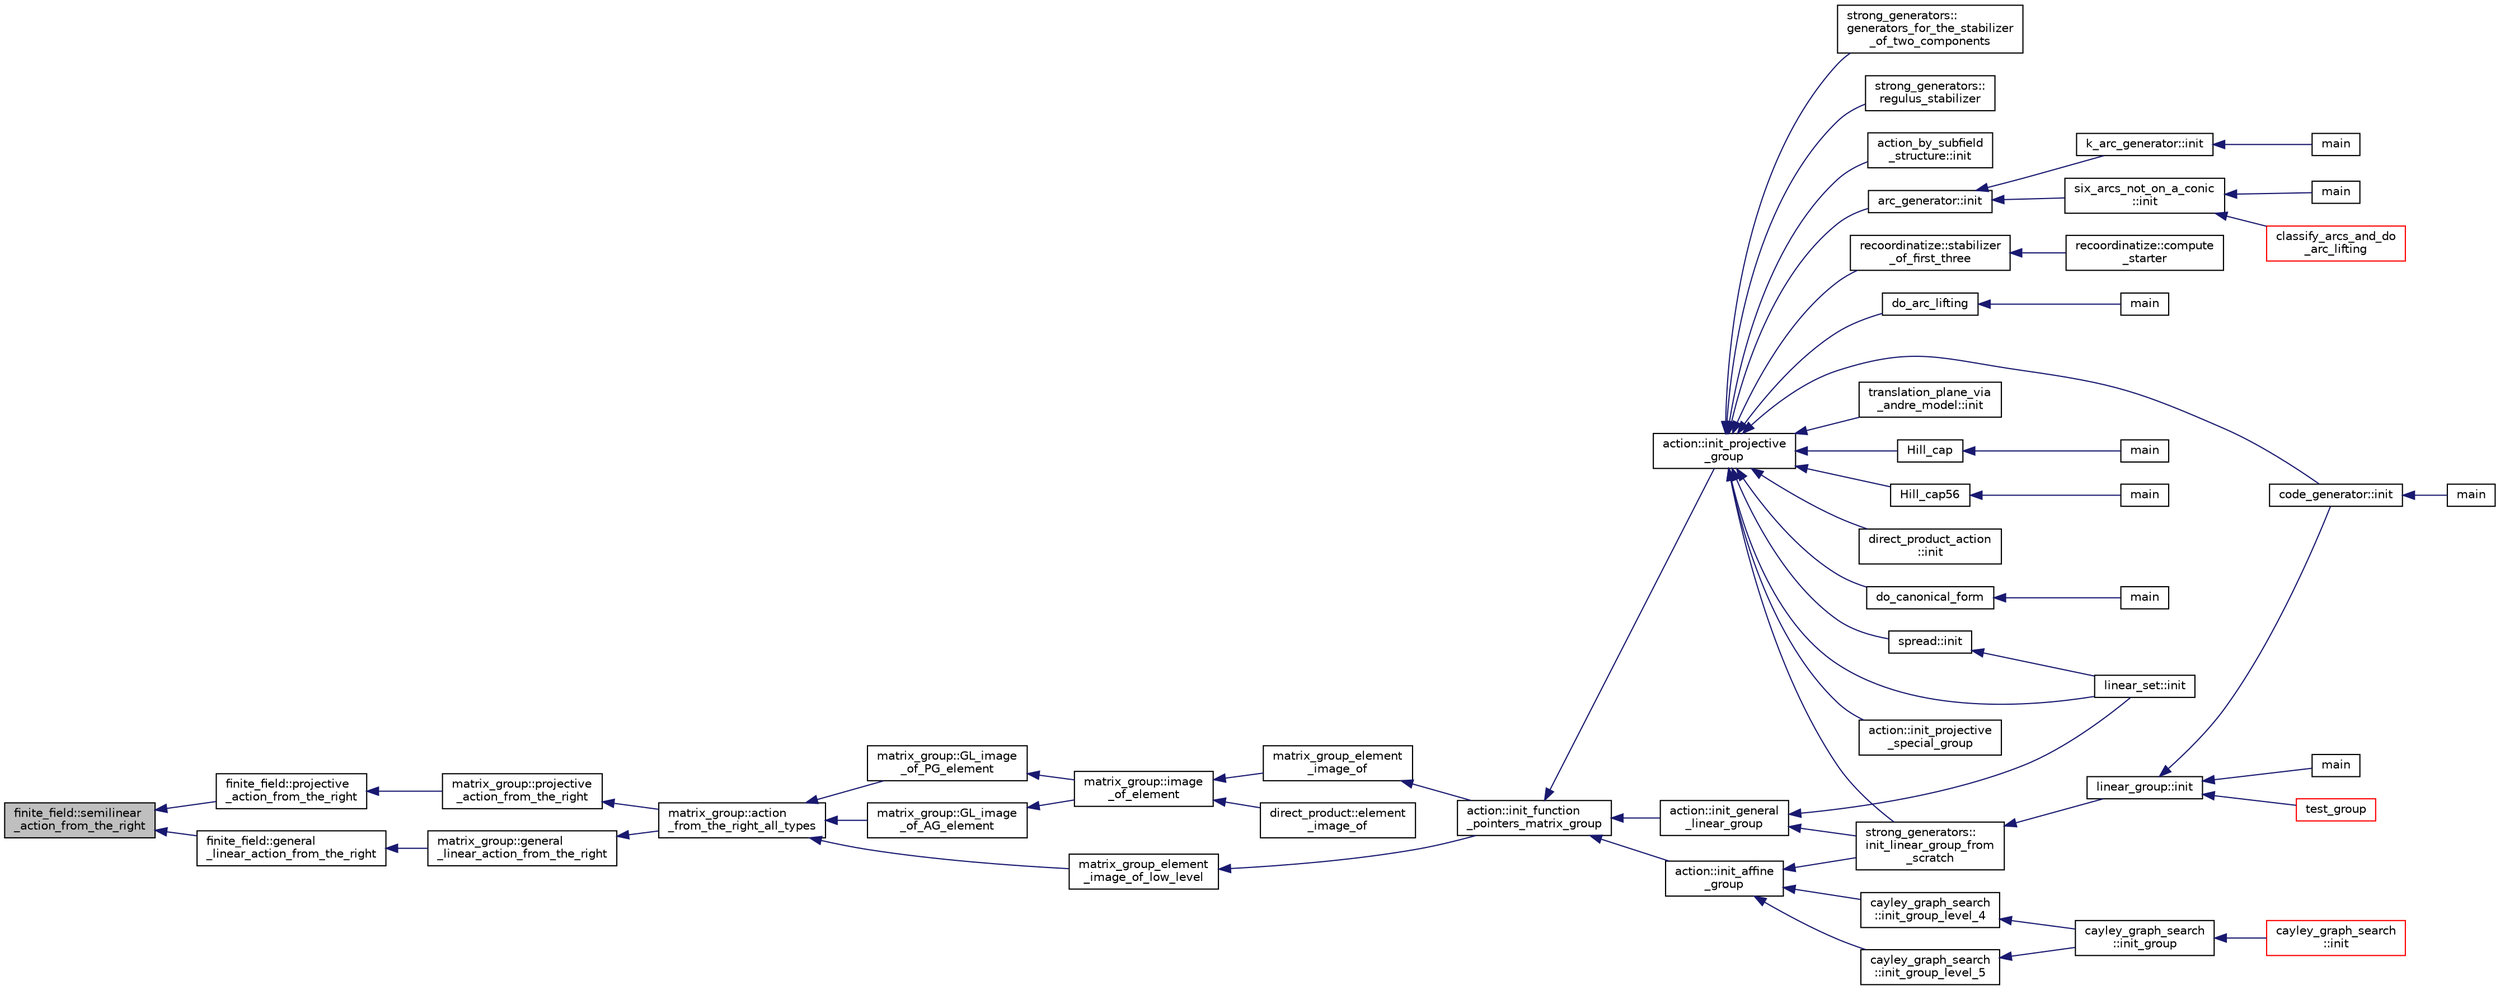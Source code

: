 digraph "finite_field::semilinear_action_from_the_right"
{
  edge [fontname="Helvetica",fontsize="10",labelfontname="Helvetica",labelfontsize="10"];
  node [fontname="Helvetica",fontsize="10",shape=record];
  rankdir="LR";
  Node17904 [label="finite_field::semilinear\l_action_from_the_right",height=0.2,width=0.4,color="black", fillcolor="grey75", style="filled", fontcolor="black"];
  Node17904 -> Node17905 [dir="back",color="midnightblue",fontsize="10",style="solid",fontname="Helvetica"];
  Node17905 [label="finite_field::projective\l_action_from_the_right",height=0.2,width=0.4,color="black", fillcolor="white", style="filled",URL="$df/d5a/classfinite__field.html#a03e363ea6ce17fc19e288d49c36c375f"];
  Node17905 -> Node17906 [dir="back",color="midnightblue",fontsize="10",style="solid",fontname="Helvetica"];
  Node17906 [label="matrix_group::projective\l_action_from_the_right",height=0.2,width=0.4,color="black", fillcolor="white", style="filled",URL="$d3/ded/classmatrix__group.html#a9cd8bfb088a31889bb49f8ec8327db15"];
  Node17906 -> Node17907 [dir="back",color="midnightblue",fontsize="10",style="solid",fontname="Helvetica"];
  Node17907 [label="matrix_group::action\l_from_the_right_all_types",height=0.2,width=0.4,color="black", fillcolor="white", style="filled",URL="$d3/ded/classmatrix__group.html#a1ac0d651cc17062e338e00242ac0e2f6"];
  Node17907 -> Node17908 [dir="back",color="midnightblue",fontsize="10",style="solid",fontname="Helvetica"];
  Node17908 [label="matrix_group_element\l_image_of_low_level",height=0.2,width=0.4,color="black", fillcolor="white", style="filled",URL="$da/d0a/interface__matrix__group_8_c.html#a61f0765b18d490bcb66ed77c0d7af1df"];
  Node17908 -> Node17909 [dir="back",color="midnightblue",fontsize="10",style="solid",fontname="Helvetica"];
  Node17909 [label="action::init_function\l_pointers_matrix_group",height=0.2,width=0.4,color="black", fillcolor="white", style="filled",URL="$d2/d86/classaction.html#a48cbc0106c21fdcb5ec74a9cf8f4e1d8"];
  Node17909 -> Node17910 [dir="back",color="midnightblue",fontsize="10",style="solid",fontname="Helvetica"];
  Node17910 [label="action::init_projective\l_group",height=0.2,width=0.4,color="black", fillcolor="white", style="filled",URL="$d2/d86/classaction.html#ad943cb9d3828331bf5634c6dbfc31afd"];
  Node17910 -> Node17911 [dir="back",color="midnightblue",fontsize="10",style="solid",fontname="Helvetica"];
  Node17911 [label="do_arc_lifting",height=0.2,width=0.4,color="black", fillcolor="white", style="filled",URL="$d5/d9e/arcs__orderly_8_c.html#a7367bc544c290322bdbd4545388a27a8"];
  Node17911 -> Node17912 [dir="back",color="midnightblue",fontsize="10",style="solid",fontname="Helvetica"];
  Node17912 [label="main",height=0.2,width=0.4,color="black", fillcolor="white", style="filled",URL="$d5/d9e/arcs__orderly_8_c.html#a3c04138a5bfe5d72780bb7e82a18e627"];
  Node17910 -> Node17913 [dir="back",color="midnightblue",fontsize="10",style="solid",fontname="Helvetica"];
  Node17913 [label="code_generator::init",height=0.2,width=0.4,color="black", fillcolor="white", style="filled",URL="$db/d37/classcode__generator.html#acfaa1e8badf6f30255203f499b130af8"];
  Node17913 -> Node17914 [dir="back",color="midnightblue",fontsize="10",style="solid",fontname="Helvetica"];
  Node17914 [label="main",height=0.2,width=0.4,color="black", fillcolor="white", style="filled",URL="$d4/d4f/codes_8_c.html#a217dbf8b442f20279ea00b898af96f52"];
  Node17910 -> Node17915 [dir="back",color="midnightblue",fontsize="10",style="solid",fontname="Helvetica"];
  Node17915 [label="direct_product_action\l::init",height=0.2,width=0.4,color="black", fillcolor="white", style="filled",URL="$d3/d78/classdirect__product__action.html#aad40060e5821c011cccaa65a5c4df64f"];
  Node17910 -> Node17916 [dir="back",color="midnightblue",fontsize="10",style="solid",fontname="Helvetica"];
  Node17916 [label="Hill_cap",height=0.2,width=0.4,color="black", fillcolor="white", style="filled",URL="$da/d28/hill_8_c.html#a7c2543fe497e681d4b492b16ea7f933e"];
  Node17916 -> Node17917 [dir="back",color="midnightblue",fontsize="10",style="solid",fontname="Helvetica"];
  Node17917 [label="main",height=0.2,width=0.4,color="black", fillcolor="white", style="filled",URL="$da/d28/hill_8_c.html#a217dbf8b442f20279ea00b898af96f52"];
  Node17910 -> Node17918 [dir="back",color="midnightblue",fontsize="10",style="solid",fontname="Helvetica"];
  Node17918 [label="linear_set::init",height=0.2,width=0.4,color="black", fillcolor="white", style="filled",URL="$dd/d86/classlinear__set.html#a7ab24e84423749047d5465cb15505475"];
  Node17910 -> Node17919 [dir="back",color="midnightblue",fontsize="10",style="solid",fontname="Helvetica"];
  Node17919 [label="Hill_cap56",height=0.2,width=0.4,color="black", fillcolor="white", style="filled",URL="$df/d74/tl__geometry_8h.html#ad7fc0ff2bf8455ab25e170c6930047a6"];
  Node17919 -> Node17920 [dir="back",color="midnightblue",fontsize="10",style="solid",fontname="Helvetica"];
  Node17920 [label="main",height=0.2,width=0.4,color="black", fillcolor="white", style="filled",URL="$d4/d6e/make__something_8_c.html#a217dbf8b442f20279ea00b898af96f52"];
  Node17910 -> Node17921 [dir="back",color="midnightblue",fontsize="10",style="solid",fontname="Helvetica"];
  Node17921 [label="do_canonical_form",height=0.2,width=0.4,color="black", fillcolor="white", style="filled",URL="$dc/dd4/group__actions_8h.html#afb9f4a331a8a017ea3b8b7d9ed8dcc88"];
  Node17921 -> Node17922 [dir="back",color="midnightblue",fontsize="10",style="solid",fontname="Helvetica"];
  Node17922 [label="main",height=0.2,width=0.4,color="black", fillcolor="white", style="filled",URL="$d0/d2f/process_8_c.html#a3c04138a5bfe5d72780bb7e82a18e627"];
  Node17910 -> Node17923 [dir="back",color="midnightblue",fontsize="10",style="solid",fontname="Helvetica"];
  Node17923 [label="action::init_projective\l_special_group",height=0.2,width=0.4,color="black", fillcolor="white", style="filled",URL="$d2/d86/classaction.html#a4c69f0e07dff8ba8ac2415faf69d55a4"];
  Node17910 -> Node17924 [dir="back",color="midnightblue",fontsize="10",style="solid",fontname="Helvetica"];
  Node17924 [label="strong_generators::\linit_linear_group_from\l_scratch",height=0.2,width=0.4,color="black", fillcolor="white", style="filled",URL="$dc/d09/classstrong__generators.html#ad47ecfb9c141b65ed6aca34231d5a0d2"];
  Node17924 -> Node17925 [dir="back",color="midnightblue",fontsize="10",style="solid",fontname="Helvetica"];
  Node17925 [label="linear_group::init",height=0.2,width=0.4,color="black", fillcolor="white", style="filled",URL="$df/d5a/classlinear__group.html#a8119aa9b882192ab422b12614b259f28"];
  Node17925 -> Node17913 [dir="back",color="midnightblue",fontsize="10",style="solid",fontname="Helvetica"];
  Node17925 -> Node17926 [dir="back",color="midnightblue",fontsize="10",style="solid",fontname="Helvetica"];
  Node17926 [label="test_group",height=0.2,width=0.4,color="red", fillcolor="white", style="filled",URL="$d8/d03/analyze__q__designs_8_c.html#ad03444358d0b46e7aa4d88a806b44925"];
  Node17925 -> Node17928 [dir="back",color="midnightblue",fontsize="10",style="solid",fontname="Helvetica"];
  Node17928 [label="main",height=0.2,width=0.4,color="black", fillcolor="white", style="filled",URL="$da/dd5/subspace__orbits__main_8_c.html#a217dbf8b442f20279ea00b898af96f52"];
  Node17910 -> Node17929 [dir="back",color="midnightblue",fontsize="10",style="solid",fontname="Helvetica"];
  Node17929 [label="strong_generators::\lgenerators_for_the_stabilizer\l_of_two_components",height=0.2,width=0.4,color="black", fillcolor="white", style="filled",URL="$dc/d09/classstrong__generators.html#acd9ddc5b768e4cf3f2398383d5a8f3b2"];
  Node17910 -> Node17930 [dir="back",color="midnightblue",fontsize="10",style="solid",fontname="Helvetica"];
  Node17930 [label="strong_generators::\lregulus_stabilizer",height=0.2,width=0.4,color="black", fillcolor="white", style="filled",URL="$dc/d09/classstrong__generators.html#a32e999d14b4168695f2e775ddf2ed7e7"];
  Node17910 -> Node17931 [dir="back",color="midnightblue",fontsize="10",style="solid",fontname="Helvetica"];
  Node17931 [label="action_by_subfield\l_structure::init",height=0.2,width=0.4,color="black", fillcolor="white", style="filled",URL="$dd/d67/classaction__by__subfield__structure.html#a565b45607d3ebc3eaa0e910a6ce6a661"];
  Node17910 -> Node17932 [dir="back",color="midnightblue",fontsize="10",style="solid",fontname="Helvetica"];
  Node17932 [label="arc_generator::init",height=0.2,width=0.4,color="black", fillcolor="white", style="filled",URL="$d4/d21/classarc__generator.html#ae614e18e9c641d67069fa27d48245cde"];
  Node17932 -> Node17933 [dir="back",color="midnightblue",fontsize="10",style="solid",fontname="Helvetica"];
  Node17933 [label="k_arc_generator::init",height=0.2,width=0.4,color="black", fillcolor="white", style="filled",URL="$d6/dd8/classk__arc__generator.html#a6036d9f52ede9f8ca681505626b5361d"];
  Node17933 -> Node17934 [dir="back",color="midnightblue",fontsize="10",style="solid",fontname="Helvetica"];
  Node17934 [label="main",height=0.2,width=0.4,color="black", fillcolor="white", style="filled",URL="$d6/d01/k__arc__generator__main_8_c.html#a217dbf8b442f20279ea00b898af96f52"];
  Node17932 -> Node17935 [dir="back",color="midnightblue",fontsize="10",style="solid",fontname="Helvetica"];
  Node17935 [label="six_arcs_not_on_a_conic\l::init",height=0.2,width=0.4,color="black", fillcolor="white", style="filled",URL="$d8/de6/classsix__arcs__not__on__a__conic.html#a7a4d5cf8a098488729934cfa8a70944a"];
  Node17935 -> Node17936 [dir="back",color="midnightblue",fontsize="10",style="solid",fontname="Helvetica"];
  Node17936 [label="classify_arcs_and_do\l_arc_lifting",height=0.2,width=0.4,color="red", fillcolor="white", style="filled",URL="$d6/dc3/arc__lifting__main_8_c.html#afdd7be16f16b8c71e9a72fe5f6a0b59c"];
  Node17935 -> Node17938 [dir="back",color="midnightblue",fontsize="10",style="solid",fontname="Helvetica"];
  Node17938 [label="main",height=0.2,width=0.4,color="black", fillcolor="white", style="filled",URL="$d2/dfa/create__surface__main_8_c.html#a217dbf8b442f20279ea00b898af96f52"];
  Node17910 -> Node17939 [dir="back",color="midnightblue",fontsize="10",style="solid",fontname="Helvetica"];
  Node17939 [label="recoordinatize::stabilizer\l_of_first_three",height=0.2,width=0.4,color="black", fillcolor="white", style="filled",URL="$d3/d3c/classrecoordinatize.html#ae8a24e776a57f0ac4923f6ed1d1db6e6"];
  Node17939 -> Node17940 [dir="back",color="midnightblue",fontsize="10",style="solid",fontname="Helvetica"];
  Node17940 [label="recoordinatize::compute\l_starter",height=0.2,width=0.4,color="black", fillcolor="white", style="filled",URL="$d3/d3c/classrecoordinatize.html#a274b399821488e5f6fb1adfbc8f8ebac"];
  Node17910 -> Node17941 [dir="back",color="midnightblue",fontsize="10",style="solid",fontname="Helvetica"];
  Node17941 [label="spread::init",height=0.2,width=0.4,color="black", fillcolor="white", style="filled",URL="$da/dc1/classspread.html#aa2493aebcdd72c4472213711dfcc2ab6"];
  Node17941 -> Node17918 [dir="back",color="midnightblue",fontsize="10",style="solid",fontname="Helvetica"];
  Node17910 -> Node17942 [dir="back",color="midnightblue",fontsize="10",style="solid",fontname="Helvetica"];
  Node17942 [label="translation_plane_via\l_andre_model::init",height=0.2,width=0.4,color="black", fillcolor="white", style="filled",URL="$d1/dcc/classtranslation__plane__via__andre__model.html#adb424599de168ade331979a9218ee07b"];
  Node17909 -> Node17943 [dir="back",color="midnightblue",fontsize="10",style="solid",fontname="Helvetica"];
  Node17943 [label="action::init_affine\l_group",height=0.2,width=0.4,color="black", fillcolor="white", style="filled",URL="$d2/d86/classaction.html#a32c0c683b3071fef19d28ca4880b568a"];
  Node17943 -> Node17944 [dir="back",color="midnightblue",fontsize="10",style="solid",fontname="Helvetica"];
  Node17944 [label="cayley_graph_search\l::init_group_level_4",height=0.2,width=0.4,color="black", fillcolor="white", style="filled",URL="$de/dae/classcayley__graph__search.html#a6593f90cd91bea8c23fe71acca05655e"];
  Node17944 -> Node17945 [dir="back",color="midnightblue",fontsize="10",style="solid",fontname="Helvetica"];
  Node17945 [label="cayley_graph_search\l::init_group",height=0.2,width=0.4,color="black", fillcolor="white", style="filled",URL="$de/dae/classcayley__graph__search.html#adbce2e517a8ed979f53e8aeb043cf4ca"];
  Node17945 -> Node17946 [dir="back",color="midnightblue",fontsize="10",style="solid",fontname="Helvetica"];
  Node17946 [label="cayley_graph_search\l::init",height=0.2,width=0.4,color="red", fillcolor="white", style="filled",URL="$de/dae/classcayley__graph__search.html#add9c6434abeaebac4a07bc03cb21672d"];
  Node17943 -> Node17949 [dir="back",color="midnightblue",fontsize="10",style="solid",fontname="Helvetica"];
  Node17949 [label="cayley_graph_search\l::init_group_level_5",height=0.2,width=0.4,color="black", fillcolor="white", style="filled",URL="$de/dae/classcayley__graph__search.html#ab4427f6ab65833dae31a18f44a5d6d7a"];
  Node17949 -> Node17945 [dir="back",color="midnightblue",fontsize="10",style="solid",fontname="Helvetica"];
  Node17943 -> Node17924 [dir="back",color="midnightblue",fontsize="10",style="solid",fontname="Helvetica"];
  Node17909 -> Node17950 [dir="back",color="midnightblue",fontsize="10",style="solid",fontname="Helvetica"];
  Node17950 [label="action::init_general\l_linear_group",height=0.2,width=0.4,color="black", fillcolor="white", style="filled",URL="$d2/d86/classaction.html#a1ff1bf53f9073bfc76ff073e7af6f396"];
  Node17950 -> Node17918 [dir="back",color="midnightblue",fontsize="10",style="solid",fontname="Helvetica"];
  Node17950 -> Node17924 [dir="back",color="midnightblue",fontsize="10",style="solid",fontname="Helvetica"];
  Node17907 -> Node17951 [dir="back",color="midnightblue",fontsize="10",style="solid",fontname="Helvetica"];
  Node17951 [label="matrix_group::GL_image\l_of_PG_element",height=0.2,width=0.4,color="black", fillcolor="white", style="filled",URL="$d3/ded/classmatrix__group.html#a84036031f31b4e9ad9ffeed9af53d7c4"];
  Node17951 -> Node17952 [dir="back",color="midnightblue",fontsize="10",style="solid",fontname="Helvetica"];
  Node17952 [label="matrix_group::image\l_of_element",height=0.2,width=0.4,color="black", fillcolor="white", style="filled",URL="$d3/ded/classmatrix__group.html#abe0e1b5d8d046f05b8d3eaa72a9d4036"];
  Node17952 -> Node17953 [dir="back",color="midnightblue",fontsize="10",style="solid",fontname="Helvetica"];
  Node17953 [label="direct_product::element\l_image_of",height=0.2,width=0.4,color="black", fillcolor="white", style="filled",URL="$dc/daf/classdirect__product.html#a394cb5e2dcbe2863c61e8c07217aaa3e"];
  Node17952 -> Node17954 [dir="back",color="midnightblue",fontsize="10",style="solid",fontname="Helvetica"];
  Node17954 [label="matrix_group_element\l_image_of",height=0.2,width=0.4,color="black", fillcolor="white", style="filled",URL="$da/d0a/interface__matrix__group_8_c.html#a8d38612045c1883e700453e9cb8ae05e"];
  Node17954 -> Node17909 [dir="back",color="midnightblue",fontsize="10",style="solid",fontname="Helvetica"];
  Node17907 -> Node17955 [dir="back",color="midnightblue",fontsize="10",style="solid",fontname="Helvetica"];
  Node17955 [label="matrix_group::GL_image\l_of_AG_element",height=0.2,width=0.4,color="black", fillcolor="white", style="filled",URL="$d3/ded/classmatrix__group.html#aaf63feeb8e825cf652c60964b6d52498"];
  Node17955 -> Node17952 [dir="back",color="midnightblue",fontsize="10",style="solid",fontname="Helvetica"];
  Node17904 -> Node17956 [dir="back",color="midnightblue",fontsize="10",style="solid",fontname="Helvetica"];
  Node17956 [label="finite_field::general\l_linear_action_from_the_right",height=0.2,width=0.4,color="black", fillcolor="white", style="filled",URL="$df/d5a/classfinite__field.html#a226d3fa7c1ed976d435c3dde69ca0ded"];
  Node17956 -> Node17957 [dir="back",color="midnightblue",fontsize="10",style="solid",fontname="Helvetica"];
  Node17957 [label="matrix_group::general\l_linear_action_from_the_right",height=0.2,width=0.4,color="black", fillcolor="white", style="filled",URL="$d3/ded/classmatrix__group.html#a889580a8a77a61365a371b76d108dc03"];
  Node17957 -> Node17907 [dir="back",color="midnightblue",fontsize="10",style="solid",fontname="Helvetica"];
}
